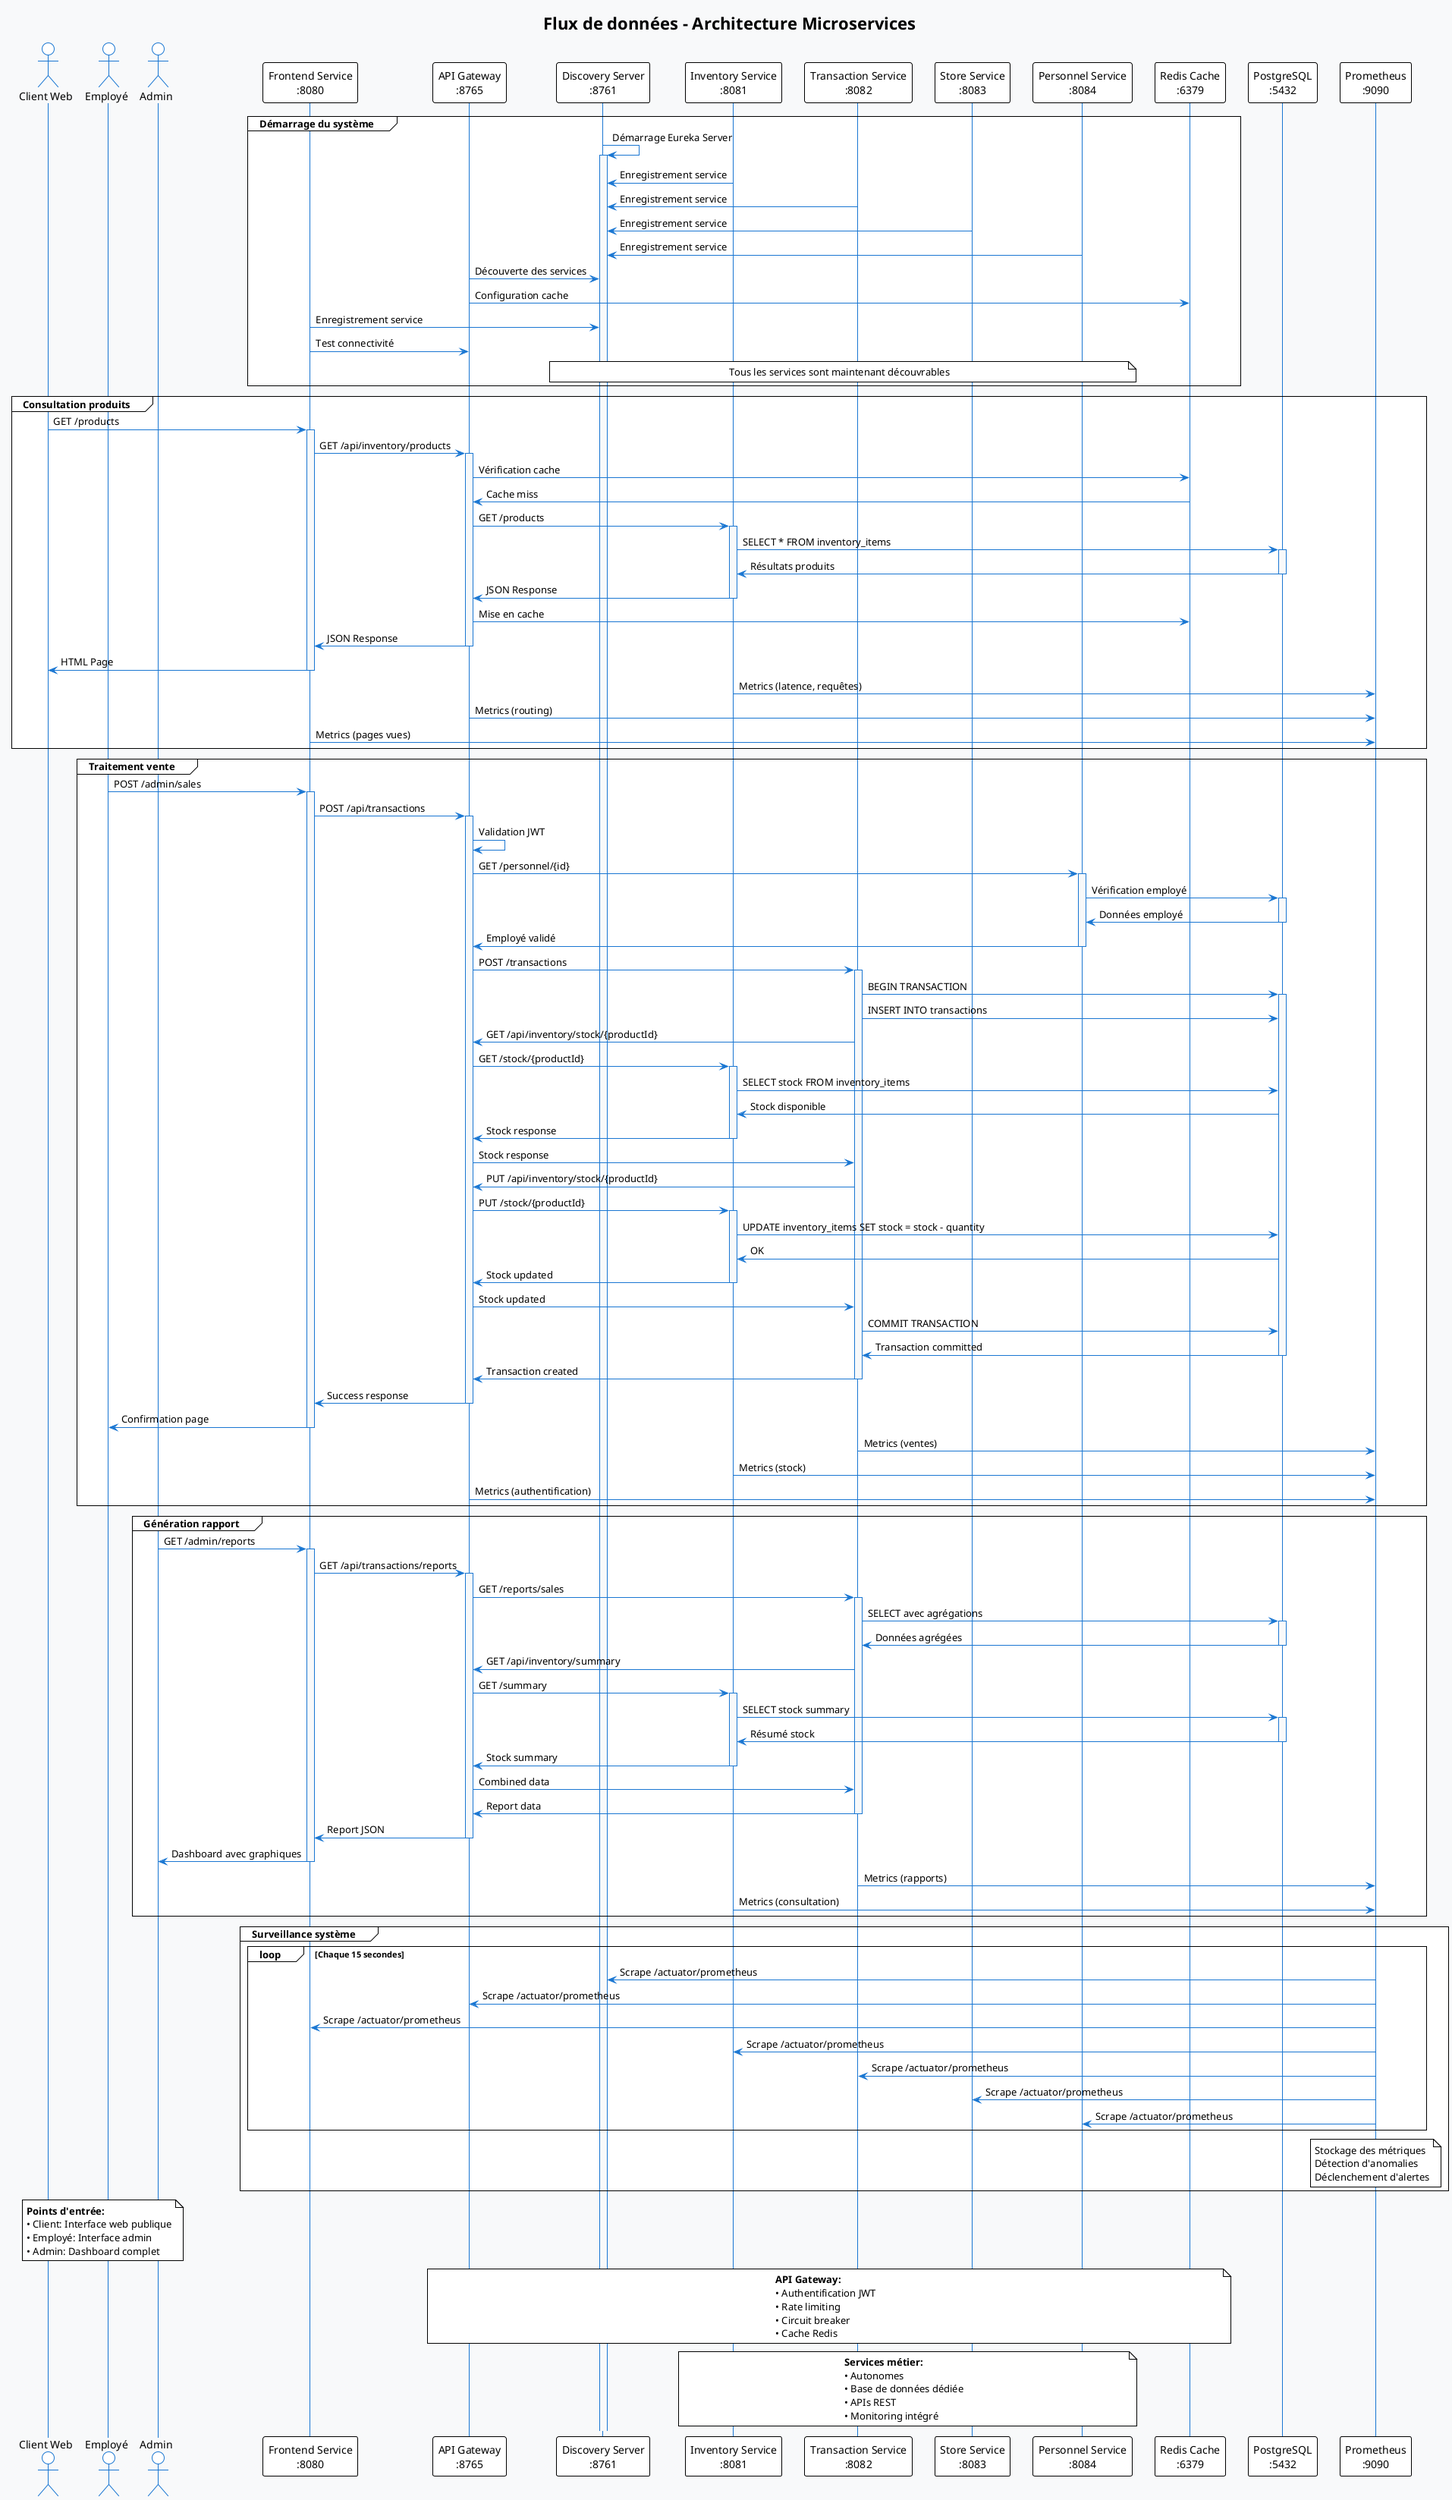 @startuml microservices-data-flow
title Flux de données - Architecture Microservices

!theme plain
skinparam backgroundColor #f8f9fa
skinparam sequence {
  ArrowColor #1976d2
  ActorBorderColor #1976d2
  LifeLineBorderColor #1976d2
  LifeLineBackgroundColor #f8f9fa
}

' === Acteurs ===
actor "Client Web" as Client
actor "Employé" as Employee
actor "Admin" as Admin

' === Services ===
participant "Frontend Service\n:8080" as Frontend
participant "API Gateway\n:8765" as Gateway
participant "Discovery Server\n:8761" as Discovery
participant "Inventory Service\n:8081" as Inventory
participant "Transaction Service\n:8082" as Transaction
participant "Store Service\n:8083" as Store
participant "Personnel Service\n:8084" as Personnel
participant "Redis Cache\n:6379" as Redis
participant "PostgreSQL\n:5432" as Database
participant "Prometheus\n:9090" as Prometheus

' === Séquence 1: Démarrage du système ===
group Démarrage du système
  Discovery -> Discovery : Démarrage Eureka Server
  activate Discovery
  
  Inventory -> Discovery : Enregistrement service
  Transaction -> Discovery : Enregistrement service
  Store -> Discovery : Enregistrement service
  Personnel -> Discovery : Enregistrement service
  
  Gateway -> Discovery : Découverte des services
  Gateway -> Redis : Configuration cache
  
  Frontend -> Discovery : Enregistrement service
  Frontend -> Gateway : Test connectivité
  
  note over Discovery, Personnel : Tous les services sont maintenant découvrables
end

' === Séquence 2: Consultation produits (Client) ===
group Consultation produits
  Client -> Frontend : GET /products
  activate Frontend
  
  Frontend -> Gateway : GET /api/inventory/products
  activate Gateway
  
  Gateway -> Redis : Vérification cache
  Redis -> Gateway : Cache miss
  
  Gateway -> Inventory : GET /products
  activate Inventory
  
  Inventory -> Database : SELECT * FROM inventory_items
  activate Database
  Database -> Inventory : Résultats produits
  deactivate Database
  
  Inventory -> Gateway : JSON Response
  deactivate Inventory
  
  Gateway -> Redis : Mise en cache
  Gateway -> Frontend : JSON Response
  deactivate Gateway
  
  Frontend -> Client : HTML Page
  deactivate Frontend
  
  ' Monitoring
  Inventory -> Prometheus : Metrics (latence, requêtes)
  Gateway -> Prometheus : Metrics (routing)
  Frontend -> Prometheus : Metrics (pages vues)
end

' === Séquence 3: Vente (Employé) ===
group Traitement vente
  Employee -> Frontend : POST /admin/sales
  activate Frontend
  
  Frontend -> Gateway : POST /api/transactions
  activate Gateway
  
  Gateway -> Gateway : Validation JWT
  Gateway -> Personnel : GET /personnel/{id}
  activate Personnel
  
  Personnel -> Database : Vérification employé
  activate Database
  Database -> Personnel : Données employé
  deactivate Database
  
  Personnel -> Gateway : Employé validé
  deactivate Personnel
  
  Gateway -> Transaction : POST /transactions
  activate Transaction
  
  Transaction -> Database : BEGIN TRANSACTION
  activate Database
  Transaction -> Database : INSERT INTO transactions
  
  ' Vérification stock
  Transaction -> Gateway : GET /api/inventory/stock/{productId}
  Gateway -> Inventory : GET /stock/{productId}
  activate Inventory
  
  Inventory -> Database : SELECT stock FROM inventory_items
  Database -> Inventory : Stock disponible
  Inventory -> Gateway : Stock response
  deactivate Inventory
  
  Gateway -> Transaction : Stock response
  
  ' Mise à jour stock
  Transaction -> Gateway : PUT /api/inventory/stock/{productId}
  Gateway -> Inventory : PUT /stock/{productId}
  activate Inventory
  
  Inventory -> Database : UPDATE inventory_items SET stock = stock - quantity
  Database -> Inventory : OK
  Inventory -> Gateway : Stock updated
  deactivate Inventory
  
  Gateway -> Transaction : Stock updated
  
  Transaction -> Database : COMMIT TRANSACTION
  Database -> Transaction : Transaction committed
  deactivate Database
  
  Transaction -> Gateway : Transaction created
  deactivate Transaction
  
  Gateway -> Frontend : Success response
  deactivate Gateway
  
  Frontend -> Employee : Confirmation page
  deactivate Frontend
  
  ' Monitoring
  Transaction -> Prometheus : Metrics (ventes)
  Inventory -> Prometheus : Metrics (stock)
  Gateway -> Prometheus : Metrics (authentification)
end

' === Séquence 4: Génération rapport (Admin) ===
group Génération rapport
  Admin -> Frontend : GET /admin/reports
  activate Frontend
  
  Frontend -> Gateway : GET /api/transactions/reports
  activate Gateway
  
  Gateway -> Transaction : GET /reports/sales
  activate Transaction
  
  Transaction -> Database : SELECT avec agrégations
  activate Database
  Database -> Transaction : Données agrégées
  deactivate Database
  
  Transaction -> Gateway : GET /api/inventory/summary
  Gateway -> Inventory : GET /summary
  activate Inventory
  
  Inventory -> Database : SELECT stock summary
  activate Database
  Database -> Inventory : Résumé stock
  deactivate Database
  
  Inventory -> Gateway : Stock summary
  deactivate Inventory
  
  Gateway -> Transaction : Combined data
  Transaction -> Gateway : Report data
  deactivate Transaction
  
  Gateway -> Frontend : Report JSON
  deactivate Gateway
  
  Frontend -> Admin : Dashboard avec graphiques
  deactivate Frontend
  
  ' Monitoring
  Transaction -> Prometheus : Metrics (rapports)
  Inventory -> Prometheus : Metrics (consultation)
end

' === Séquence 5: Surveillance système ===
group Surveillance système
  loop Chaque 15 secondes
    Prometheus -> Discovery : Scrape /actuator/prometheus
    Prometheus -> Gateway : Scrape /actuator/prometheus
    Prometheus -> Frontend : Scrape /actuator/prometheus
    Prometheus -> Inventory : Scrape /actuator/prometheus
    Prometheus -> Transaction : Scrape /actuator/prometheus
    Prometheus -> Store : Scrape /actuator/prometheus
    Prometheus -> Personnel : Scrape /actuator/prometheus
  end
  
  note over Prometheus : Stockage des métriques\nDétection d'anomalies\nDéclenchement d'alertes
end

' === Notes ===
note over Client, Admin
  **Points d'entrée:**
  • Client: Interface web publique
  • Employé: Interface admin
  • Admin: Dashboard complet
end note

note over Gateway, Redis
  **API Gateway:**
  • Authentification JWT
  • Rate limiting
  • Circuit breaker
  • Cache Redis
end note

note over Inventory, Personnel
  **Services métier:**
  • Autonomes
  • Base de données dédiée
  • APIs REST
  • Monitoring intégré
end note

@enduml
